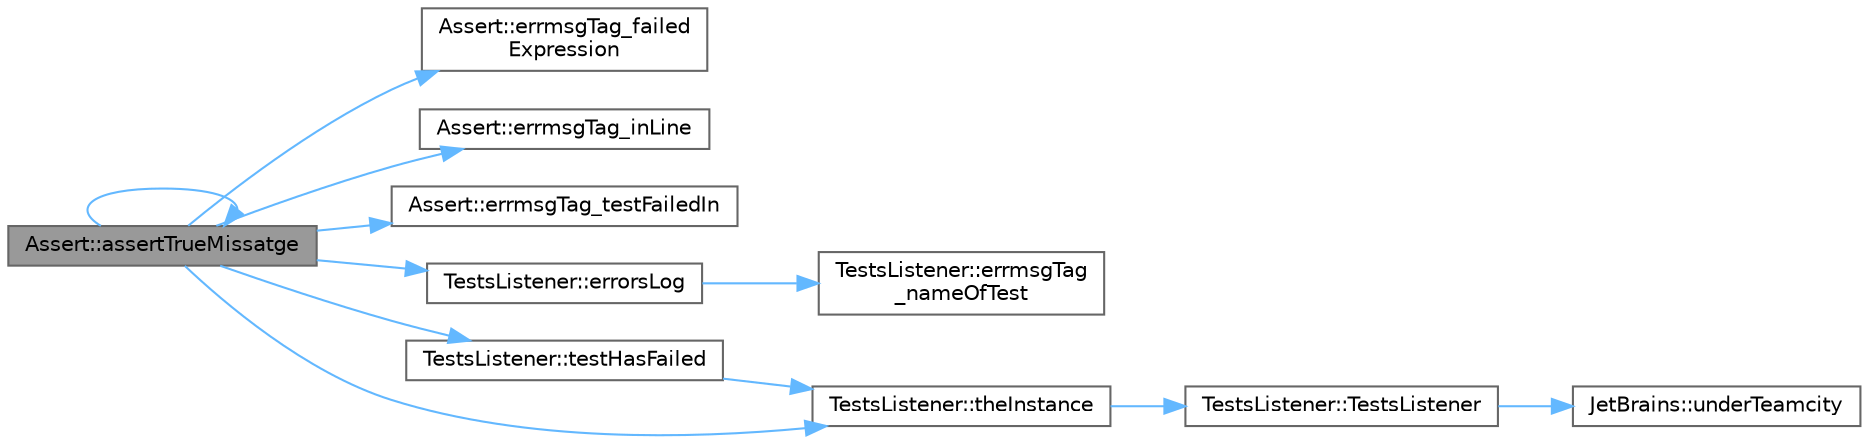 digraph "Assert::assertTrueMissatge"
{
 // LATEX_PDF_SIZE
  bgcolor="transparent";
  edge [fontname=Helvetica,fontsize=10,labelfontname=Helvetica,labelfontsize=10];
  node [fontname=Helvetica,fontsize=10,shape=box,height=0.2,width=0.4];
  rankdir="LR";
  Node1 [id="Node000001",label="Assert::assertTrueMissatge",height=0.2,width=0.4,color="gray40", fillcolor="grey60", style="filled", fontcolor="black",tooltip=" "];
  Node1 -> Node1 [id="edge12_Node000001_Node000001",color="steelblue1",style="solid",tooltip=" "];
  Node1 -> Node2 [id="edge13_Node000001_Node000002",color="steelblue1",style="solid",tooltip=" "];
  Node2 [id="Node000002",label="Assert::errmsgTag_failed\lExpression",height=0.2,width=0.4,color="grey40", fillcolor="white", style="filled",URL="$class_assert.html#a7f4dcf2f4e21de97e2e2be3dc4755238",tooltip=" "];
  Node1 -> Node3 [id="edge14_Node000001_Node000003",color="steelblue1",style="solid",tooltip=" "];
  Node3 [id="Node000003",label="Assert::errmsgTag_inLine",height=0.2,width=0.4,color="grey40", fillcolor="white", style="filled",URL="$class_assert.html#a371bae3d965768ba88e5b822578c1b40",tooltip=" "];
  Node1 -> Node4 [id="edge15_Node000001_Node000004",color="steelblue1",style="solid",tooltip=" "];
  Node4 [id="Node000004",label="Assert::errmsgTag_testFailedIn",height=0.2,width=0.4,color="grey40", fillcolor="white", style="filled",URL="$class_assert.html#afef07fdd8b57a3359b4007a1d719748f",tooltip=" "];
  Node1 -> Node5 [id="edge16_Node000001_Node000005",color="steelblue1",style="solid",tooltip=" "];
  Node5 [id="Node000005",label="TestsListener::errorsLog",height=0.2,width=0.4,color="grey40", fillcolor="white", style="filled",URL="$class_tests_listener.html#a82c35823850776f26b0a4ae6f90bf5fb",tooltip=" "];
  Node5 -> Node6 [id="edge17_Node000005_Node000006",color="steelblue1",style="solid",tooltip=" "];
  Node6 [id="Node000006",label="TestsListener::errmsgTag\l_nameOfTest",height=0.2,width=0.4,color="grey40", fillcolor="white", style="filled",URL="$class_tests_listener.html#afd89ddedab0071db66c89adcbf946767",tooltip=" "];
  Node1 -> Node7 [id="edge18_Node000001_Node000007",color="steelblue1",style="solid",tooltip=" "];
  Node7 [id="Node000007",label="TestsListener::testHasFailed",height=0.2,width=0.4,color="grey40", fillcolor="white", style="filled",URL="$class_tests_listener.html#a1d5ec45e806df14d27feb4401cba3f9d",tooltip=" "];
  Node7 -> Node8 [id="edge19_Node000007_Node000008",color="steelblue1",style="solid",tooltip=" "];
  Node8 [id="Node000008",label="TestsListener::theInstance",height=0.2,width=0.4,color="grey40", fillcolor="white", style="filled",URL="$class_tests_listener.html#a8a506146632c37d644e35aca0df123b2",tooltip=" "];
  Node8 -> Node9 [id="edge20_Node000008_Node000009",color="steelblue1",style="solid",tooltip=" "];
  Node9 [id="Node000009",label="TestsListener::TestsListener",height=0.2,width=0.4,color="grey40", fillcolor="white", style="filled",URL="$class_tests_listener.html#a1733c44a590800ed9650514bf78d6d63",tooltip=" "];
  Node9 -> Node10 [id="edge21_Node000009_Node000010",color="steelblue1",style="solid",tooltip=" "];
  Node10 [id="Node000010",label="JetBrains::underTeamcity",height=0.2,width=0.4,color="grey40", fillcolor="white", style="filled",URL="$namespace_jet_brains.html#a3acd94feb9c198cd81b63730c63ddc3a",tooltip=" "];
  Node1 -> Node8 [id="edge22_Node000001_Node000008",color="steelblue1",style="solid",tooltip=" "];
}
